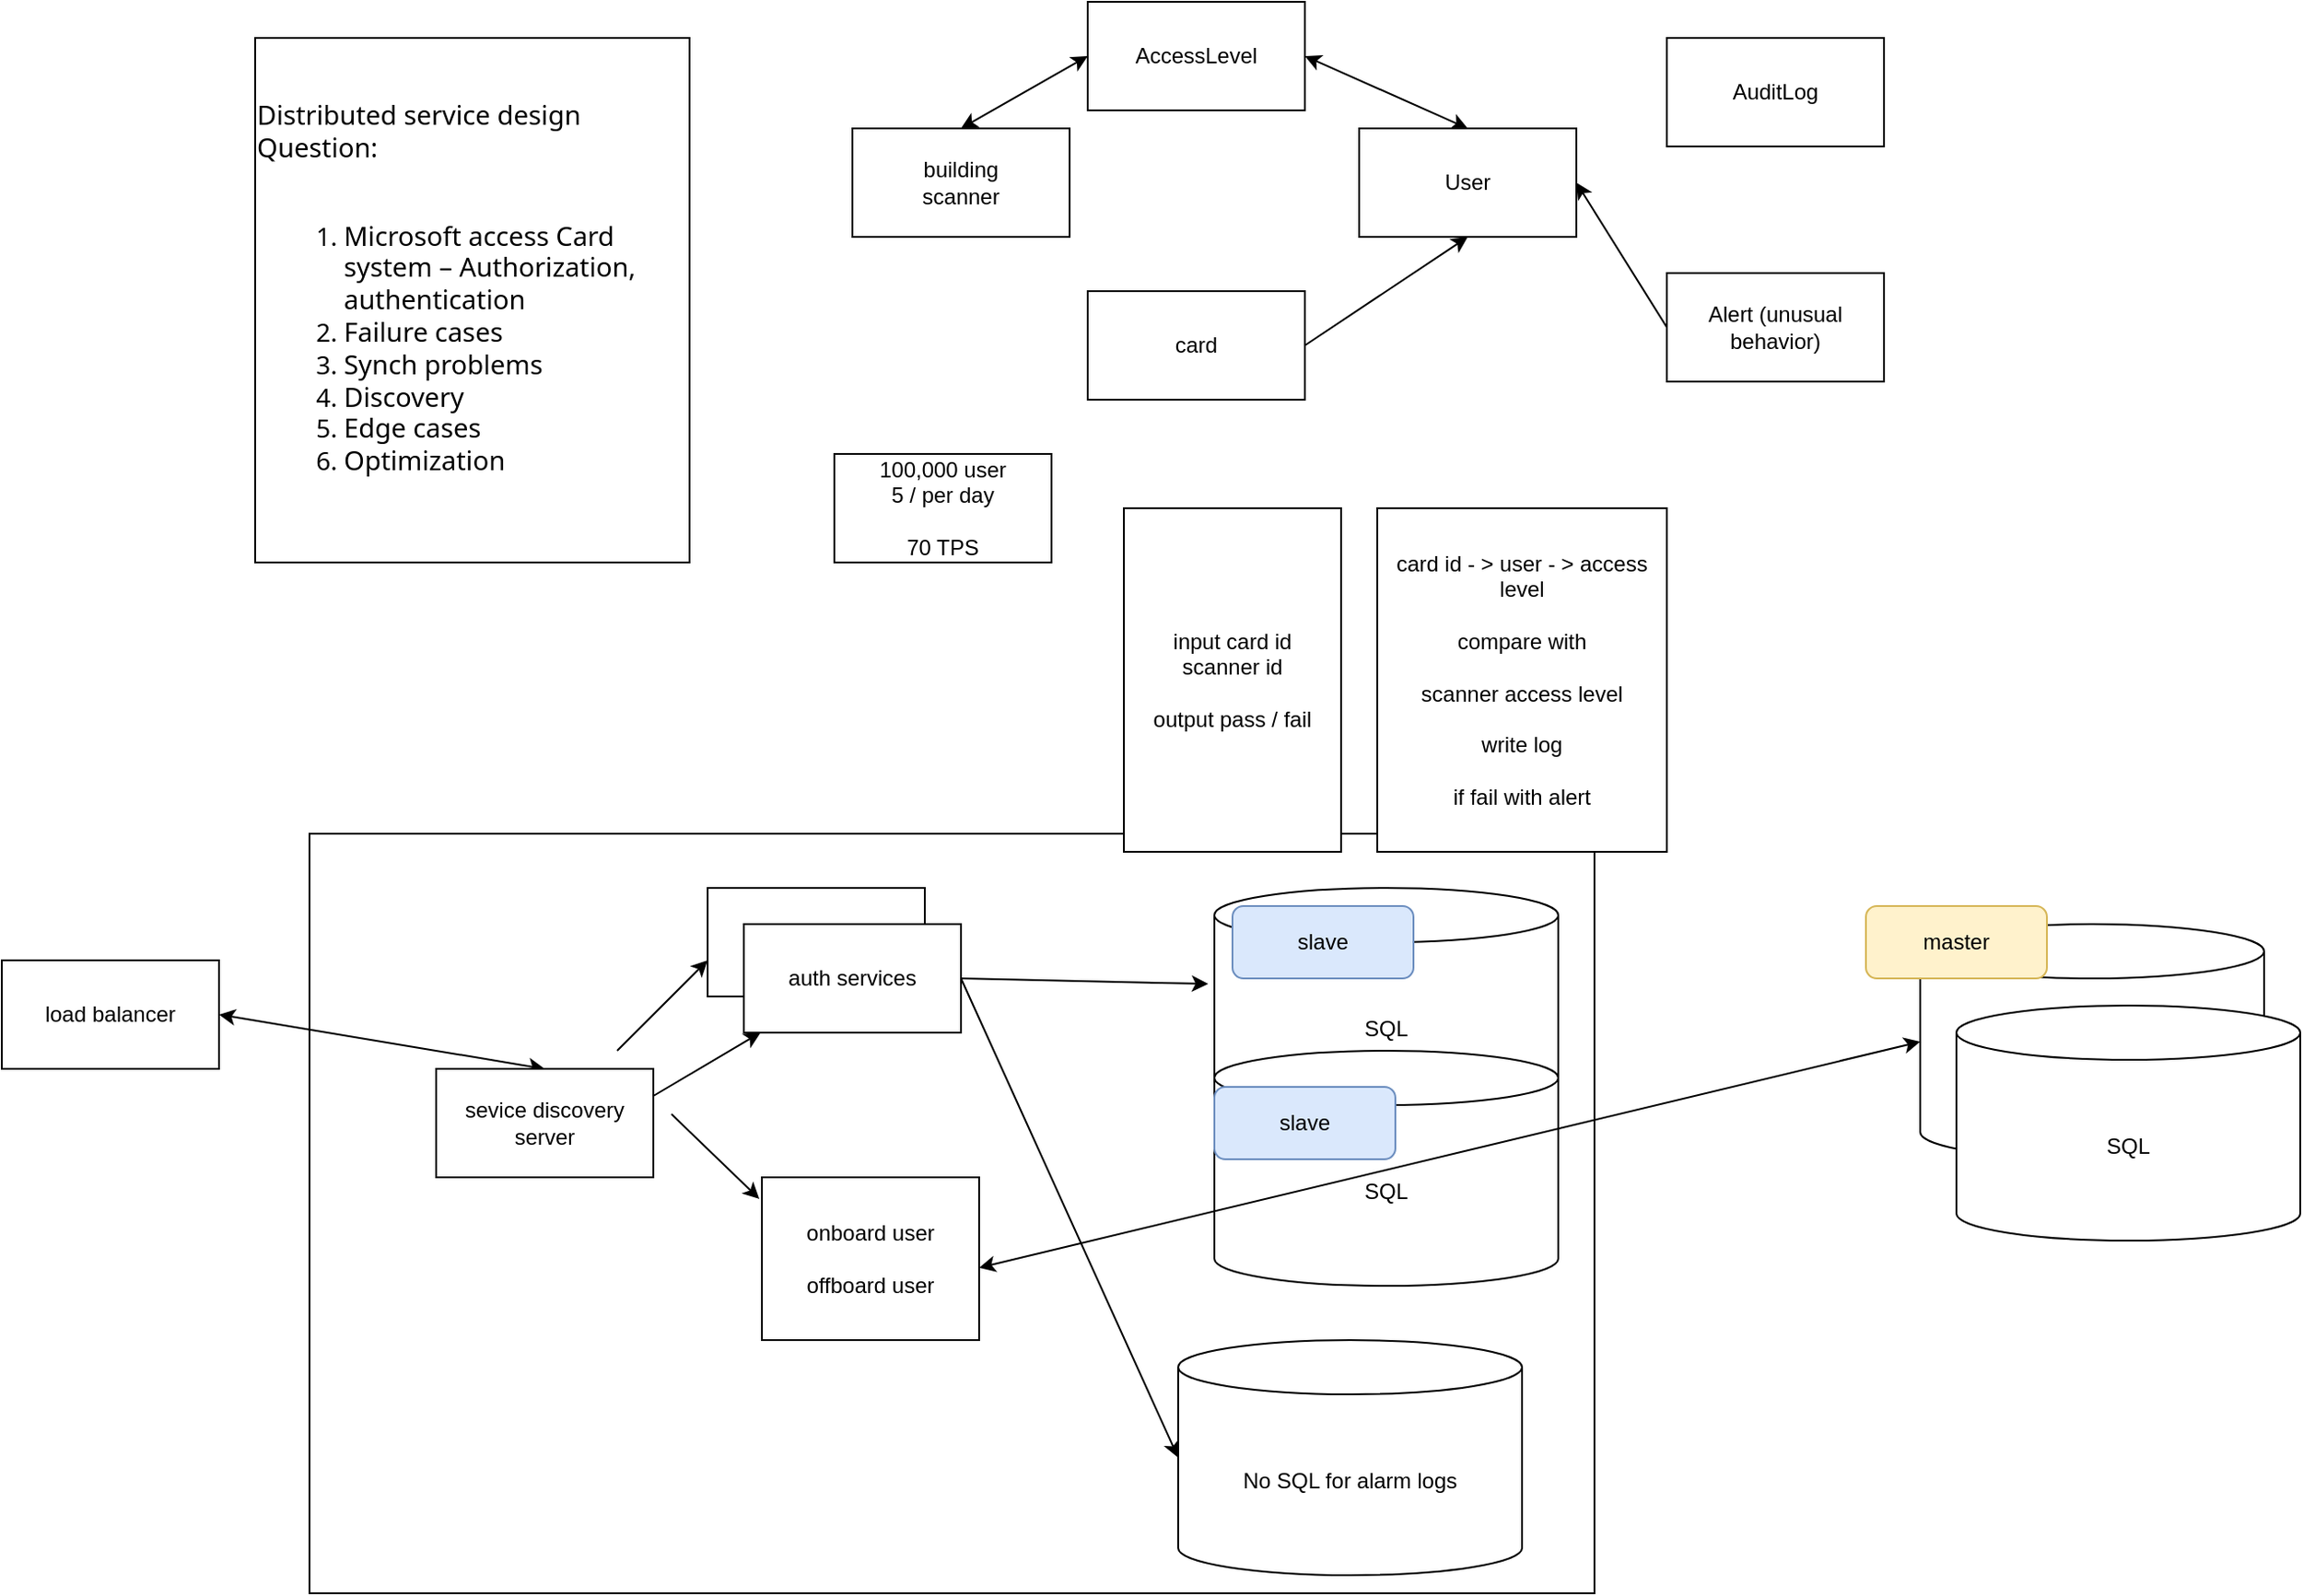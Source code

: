 <mxfile version="18.0.2" type="github">
  <diagram id="TY-Sxfg3TicUXozQ0fLq" name="Page-1">
    <mxGraphModel dx="1796" dy="504" grid="1" gridSize="10" guides="1" tooltips="1" connect="1" arrows="1" fold="1" page="1" pageScale="1" pageWidth="850" pageHeight="1100" math="0" shadow="0">
      <root>
        <mxCell id="0" />
        <mxCell id="1" parent="0" />
        <mxCell id="05Y-ffgLsvJSqB2yDsN4-25" value="&lt;br&gt;" style="rounded=0;whiteSpace=wrap;html=1;" vertex="1" parent="1">
          <mxGeometry x="40" y="470" width="710" height="420" as="geometry" />
        </mxCell>
        <mxCell id="05Y-ffgLsvJSqB2yDsN4-1" value="&lt;div style=&quot;box-sizing: border-box; font-family: &amp;quot;Segoe UI&amp;quot;, system-ui, &amp;quot;Apple Color Emoji&amp;quot;, &amp;quot;Segoe UI Emoji&amp;quot;, sans-serif; font-size: 14px; text-align: left;&quot;&gt;&lt;span style=&quot;font-size:11pt;font-style:inherit;font-weight:inherit&quot;&gt;Distributed service design Question:&lt;/span&gt;&lt;br/&gt;&lt;ol style=&quot;font-style:inherit;font-weight:inherit&quot;&gt;&lt;br/&gt;&lt;li style=&quot;margin-left:8px;font-style:inherit;font-weight:inherit&quot;&gt;&lt;span style=&quot;font-size:11pt;font-style:inherit;font-weight:inherit&quot;&gt;Microsoft access Card system – Authorization, authentication&lt;/span&gt;&lt;/li&gt;&lt;li style=&quot;margin-left:8px;font-style:inherit;font-weight:inherit&quot;&gt;&lt;span style=&quot;font-size:11pt;font-style:inherit;font-weight:inherit&quot;&gt;Failure cases&lt;/span&gt;&lt;/li&gt;&lt;li style=&quot;margin-left:8px;font-style:inherit;font-weight:inherit&quot;&gt;&lt;span style=&quot;font-size:11pt;font-style:inherit;font-weight:inherit&quot;&gt;Synch problems&lt;/span&gt;&lt;/li&gt;&lt;li style=&quot;margin-left:8px;font-style:inherit;font-weight:inherit&quot;&gt;&lt;span style=&quot;font-size:11pt;font-style:inherit;font-weight:inherit&quot;&gt;Discovery&lt;/span&gt;&lt;/li&gt;&lt;li style=&quot;margin-left:8px;font-style:inherit;font-weight:inherit&quot;&gt;&lt;span style=&quot;font-size:11pt;font-style:inherit;font-weight:inherit&quot;&gt;Edge cases&lt;/span&gt;&lt;/li&gt;&lt;li style=&quot;margin-left:8px;font-style:inherit;font-weight:inherit&quot;&gt;&lt;span style=&quot;font-size:11pt;font-style:inherit;font-weight:inherit&quot;&gt;Optimization&lt;/span&gt;&lt;/li&gt;&lt;/ol&gt;&lt;/div&gt;" style="rounded=0;whiteSpace=wrap;html=1;" vertex="1" parent="1">
          <mxGeometry x="10" y="30" width="240" height="290" as="geometry" />
        </mxCell>
        <mxCell id="05Y-ffgLsvJSqB2yDsN4-2" value="building&lt;br&gt;scanner" style="rounded=0;whiteSpace=wrap;html=1;" vertex="1" parent="1">
          <mxGeometry x="340" y="80" width="120" height="60" as="geometry" />
        </mxCell>
        <mxCell id="05Y-ffgLsvJSqB2yDsN4-3" value="100,000 user&lt;br&gt;5 / per day&lt;br&gt;&lt;br&gt;70 TPS" style="rounded=0;whiteSpace=wrap;html=1;" vertex="1" parent="1">
          <mxGeometry x="330" y="260" width="120" height="60" as="geometry" />
        </mxCell>
        <mxCell id="05Y-ffgLsvJSqB2yDsN4-4" value="User" style="rounded=0;whiteSpace=wrap;html=1;" vertex="1" parent="1">
          <mxGeometry x="620" y="80" width="120" height="60" as="geometry" />
        </mxCell>
        <mxCell id="05Y-ffgLsvJSqB2yDsN4-5" value="AccessLevel" style="rounded=0;whiteSpace=wrap;html=1;" vertex="1" parent="1">
          <mxGeometry x="470" y="10" width="120" height="60" as="geometry" />
        </mxCell>
        <mxCell id="05Y-ffgLsvJSqB2yDsN4-6" value="card" style="rounded=0;whiteSpace=wrap;html=1;" vertex="1" parent="1">
          <mxGeometry x="470" y="170" width="120" height="60" as="geometry" />
        </mxCell>
        <mxCell id="05Y-ffgLsvJSqB2yDsN4-7" value="" style="endArrow=classic;html=1;rounded=0;entryX=0.5;entryY=1;entryDx=0;entryDy=0;exitX=1;exitY=0.5;exitDx=0;exitDy=0;" edge="1" parent="1" source="05Y-ffgLsvJSqB2yDsN4-6" target="05Y-ffgLsvJSqB2yDsN4-4">
          <mxGeometry width="50" height="50" relative="1" as="geometry">
            <mxPoint x="400" y="210" as="sourcePoint" />
            <mxPoint x="450" y="160" as="targetPoint" />
          </mxGeometry>
        </mxCell>
        <mxCell id="05Y-ffgLsvJSqB2yDsN4-8" value="" style="endArrow=classic;startArrow=classic;html=1;rounded=0;entryX=0;entryY=0.5;entryDx=0;entryDy=0;exitX=0.5;exitY=0;exitDx=0;exitDy=0;" edge="1" parent="1" source="05Y-ffgLsvJSqB2yDsN4-2" target="05Y-ffgLsvJSqB2yDsN4-5">
          <mxGeometry width="50" height="50" relative="1" as="geometry">
            <mxPoint x="400" y="210" as="sourcePoint" />
            <mxPoint x="450" y="160" as="targetPoint" />
          </mxGeometry>
        </mxCell>
        <mxCell id="05Y-ffgLsvJSqB2yDsN4-9" value="" style="endArrow=classic;startArrow=classic;html=1;rounded=0;entryX=0.5;entryY=0;entryDx=0;entryDy=0;exitX=1;exitY=0.5;exitDx=0;exitDy=0;" edge="1" parent="1" source="05Y-ffgLsvJSqB2yDsN4-5" target="05Y-ffgLsvJSqB2yDsN4-4">
          <mxGeometry width="50" height="50" relative="1" as="geometry">
            <mxPoint x="410" y="90" as="sourcePoint" />
            <mxPoint x="480" y="50" as="targetPoint" />
          </mxGeometry>
        </mxCell>
        <mxCell id="05Y-ffgLsvJSqB2yDsN4-10" value="AuditLog" style="rounded=0;whiteSpace=wrap;html=1;" vertex="1" parent="1">
          <mxGeometry x="790" y="30" width="120" height="60" as="geometry" />
        </mxCell>
        <mxCell id="05Y-ffgLsvJSqB2yDsN4-11" value="Alert (unusual behavior)" style="rounded=0;whiteSpace=wrap;html=1;" vertex="1" parent="1">
          <mxGeometry x="790" y="160" width="120" height="60" as="geometry" />
        </mxCell>
        <mxCell id="05Y-ffgLsvJSqB2yDsN4-12" value="input card id&lt;br&gt;scanner&amp;nbsp;id&lt;br&gt;&lt;br&gt;output pass / fail" style="rounded=0;whiteSpace=wrap;html=1;" vertex="1" parent="1">
          <mxGeometry x="490" y="290" width="120" height="190" as="geometry" />
        </mxCell>
        <mxCell id="05Y-ffgLsvJSqB2yDsN4-13" value="&lt;span style=&quot;&quot;&gt;card id - &amp;gt; user - &amp;gt; access level&lt;br&gt;&lt;br&gt;compare with&lt;br&gt;&lt;br&gt;scanner access level&lt;br&gt;&lt;br&gt;write log&lt;br&gt;&lt;br&gt;if fail with alert&lt;br&gt;&lt;/span&gt;" style="rounded=0;whiteSpace=wrap;html=1;" vertex="1" parent="1">
          <mxGeometry x="630" y="290" width="160" height="190" as="geometry" />
        </mxCell>
        <mxCell id="05Y-ffgLsvJSqB2yDsN4-14" value="" style="endArrow=classic;html=1;rounded=0;entryX=1;entryY=0.5;entryDx=0;entryDy=0;exitX=0;exitY=0.5;exitDx=0;exitDy=0;" edge="1" parent="1" source="05Y-ffgLsvJSqB2yDsN4-11" target="05Y-ffgLsvJSqB2yDsN4-4">
          <mxGeometry width="50" height="50" relative="1" as="geometry">
            <mxPoint x="440" y="310" as="sourcePoint" />
            <mxPoint x="490" y="260" as="targetPoint" />
          </mxGeometry>
        </mxCell>
        <mxCell id="05Y-ffgLsvJSqB2yDsN4-15" value="load balancer" style="rounded=0;whiteSpace=wrap;html=1;" vertex="1" parent="1">
          <mxGeometry x="-130" y="540" width="120" height="60" as="geometry" />
        </mxCell>
        <mxCell id="05Y-ffgLsvJSqB2yDsN4-16" value="auth services" style="rounded=0;whiteSpace=wrap;html=1;" vertex="1" parent="1">
          <mxGeometry x="260" y="500" width="120" height="60" as="geometry" />
        </mxCell>
        <mxCell id="05Y-ffgLsvJSqB2yDsN4-17" value="auth services" style="rounded=0;whiteSpace=wrap;html=1;" vertex="1" parent="1">
          <mxGeometry x="280" y="520" width="120" height="60" as="geometry" />
        </mxCell>
        <mxCell id="05Y-ffgLsvJSqB2yDsN4-19" value="SQL" style="shape=cylinder3;whiteSpace=wrap;html=1;boundedLbl=1;backgroundOutline=1;size=15;" vertex="1" parent="1">
          <mxGeometry x="540" y="500" width="190" height="130" as="geometry" />
        </mxCell>
        <mxCell id="05Y-ffgLsvJSqB2yDsN4-20" value="No SQL for alarm logs" style="shape=cylinder3;whiteSpace=wrap;html=1;boundedLbl=1;backgroundOutline=1;size=15;" vertex="1" parent="1">
          <mxGeometry x="520" y="750" width="190" height="130" as="geometry" />
        </mxCell>
        <mxCell id="05Y-ffgLsvJSqB2yDsN4-21" value="" style="endArrow=classic;html=1;rounded=0;entryX=-0.018;entryY=0.408;entryDx=0;entryDy=0;entryPerimeter=0;exitX=1;exitY=0.5;exitDx=0;exitDy=0;" edge="1" parent="1" source="05Y-ffgLsvJSqB2yDsN4-17" target="05Y-ffgLsvJSqB2yDsN4-19">
          <mxGeometry width="50" height="50" relative="1" as="geometry">
            <mxPoint x="440" y="590" as="sourcePoint" />
            <mxPoint x="490" y="540" as="targetPoint" />
          </mxGeometry>
        </mxCell>
        <mxCell id="05Y-ffgLsvJSqB2yDsN4-22" value="" style="endArrow=classic;startArrow=classic;html=1;rounded=0;entryX=0.5;entryY=0;entryDx=0;entryDy=0;exitX=1;exitY=0.5;exitDx=0;exitDy=0;" edge="1" parent="1" source="05Y-ffgLsvJSqB2yDsN4-15" target="05Y-ffgLsvJSqB2yDsN4-35">
          <mxGeometry width="50" height="50" relative="1" as="geometry">
            <mxPoint x="440" y="590" as="sourcePoint" />
            <mxPoint x="490" y="540" as="targetPoint" />
          </mxGeometry>
        </mxCell>
        <mxCell id="05Y-ffgLsvJSqB2yDsN4-24" value="" style="endArrow=classic;html=1;rounded=0;entryX=0;entryY=0.5;entryDx=0;entryDy=0;entryPerimeter=0;exitX=1;exitY=0.5;exitDx=0;exitDy=0;" edge="1" parent="1" source="05Y-ffgLsvJSqB2yDsN4-17" target="05Y-ffgLsvJSqB2yDsN4-20">
          <mxGeometry width="50" height="50" relative="1" as="geometry">
            <mxPoint x="440" y="600" as="sourcePoint" />
            <mxPoint x="490" y="550" as="targetPoint" />
          </mxGeometry>
        </mxCell>
        <mxCell id="05Y-ffgLsvJSqB2yDsN4-26" value="SQL" style="shape=cylinder3;whiteSpace=wrap;html=1;boundedLbl=1;backgroundOutline=1;size=15;" vertex="1" parent="1">
          <mxGeometry x="930" y="520" width="190" height="130" as="geometry" />
        </mxCell>
        <mxCell id="05Y-ffgLsvJSqB2yDsN4-28" value="SQL" style="shape=cylinder3;whiteSpace=wrap;html=1;boundedLbl=1;backgroundOutline=1;size=15;" vertex="1" parent="1">
          <mxGeometry x="540" y="590" width="190" height="130" as="geometry" />
        </mxCell>
        <mxCell id="05Y-ffgLsvJSqB2yDsN4-30" value="onboard user&lt;br&gt;&lt;br&gt;offboard user" style="rounded=0;whiteSpace=wrap;html=1;" vertex="1" parent="1">
          <mxGeometry x="290" y="660" width="120" height="90" as="geometry" />
        </mxCell>
        <mxCell id="05Y-ffgLsvJSqB2yDsN4-31" value="" style="endArrow=classic;startArrow=classic;html=1;rounded=0;entryX=0;entryY=0.5;entryDx=0;entryDy=0;entryPerimeter=0;" edge="1" parent="1" target="05Y-ffgLsvJSqB2yDsN4-26">
          <mxGeometry width="50" height="50" relative="1" as="geometry">
            <mxPoint x="410" y="710" as="sourcePoint" />
            <mxPoint x="460" y="660" as="targetPoint" />
          </mxGeometry>
        </mxCell>
        <mxCell id="05Y-ffgLsvJSqB2yDsN4-32" value="master" style="rounded=1;whiteSpace=wrap;html=1;fillColor=#fff2cc;strokeColor=#d6b656;" vertex="1" parent="1">
          <mxGeometry x="900" y="510" width="100" height="40" as="geometry" />
        </mxCell>
        <mxCell id="05Y-ffgLsvJSqB2yDsN4-33" value="slave" style="rounded=1;whiteSpace=wrap;html=1;fillColor=#dae8fc;strokeColor=#6c8ebf;" vertex="1" parent="1">
          <mxGeometry x="550" y="510" width="100" height="40" as="geometry" />
        </mxCell>
        <mxCell id="05Y-ffgLsvJSqB2yDsN4-34" value="slave" style="rounded=1;whiteSpace=wrap;html=1;fillColor=#dae8fc;strokeColor=#6c8ebf;" vertex="1" parent="1">
          <mxGeometry x="540" y="610" width="100" height="40" as="geometry" />
        </mxCell>
        <mxCell id="05Y-ffgLsvJSqB2yDsN4-35" value="sevice discovery server" style="rounded=0;whiteSpace=wrap;html=1;" vertex="1" parent="1">
          <mxGeometry x="110" y="600" width="120" height="60" as="geometry" />
        </mxCell>
        <mxCell id="05Y-ffgLsvJSqB2yDsN4-36" value="" style="endArrow=classic;html=1;rounded=0;" edge="1" parent="1">
          <mxGeometry width="50" height="50" relative="1" as="geometry">
            <mxPoint x="210" y="590" as="sourcePoint" />
            <mxPoint x="260" y="540" as="targetPoint" />
          </mxGeometry>
        </mxCell>
        <mxCell id="05Y-ffgLsvJSqB2yDsN4-37" value="" style="endArrow=classic;html=1;rounded=0;exitX=1;exitY=0.25;exitDx=0;exitDy=0;" edge="1" parent="1" source="05Y-ffgLsvJSqB2yDsN4-35" target="05Y-ffgLsvJSqB2yDsN4-17">
          <mxGeometry width="50" height="50" relative="1" as="geometry">
            <mxPoint x="220" y="600" as="sourcePoint" />
            <mxPoint x="270" y="550" as="targetPoint" />
          </mxGeometry>
        </mxCell>
        <mxCell id="05Y-ffgLsvJSqB2yDsN4-38" value="" style="endArrow=classic;html=1;rounded=0;exitX=1;exitY=0.25;exitDx=0;exitDy=0;entryX=-0.012;entryY=0.133;entryDx=0;entryDy=0;entryPerimeter=0;" edge="1" parent="1" target="05Y-ffgLsvJSqB2yDsN4-30">
          <mxGeometry width="50" height="50" relative="1" as="geometry">
            <mxPoint x="240" y="625" as="sourcePoint" />
            <mxPoint x="300" y="600" as="targetPoint" />
          </mxGeometry>
        </mxCell>
        <mxCell id="05Y-ffgLsvJSqB2yDsN4-39" value="SQL" style="shape=cylinder3;whiteSpace=wrap;html=1;boundedLbl=1;backgroundOutline=1;size=15;" vertex="1" parent="1">
          <mxGeometry x="950" y="565" width="190" height="130" as="geometry" />
        </mxCell>
      </root>
    </mxGraphModel>
  </diagram>
</mxfile>
